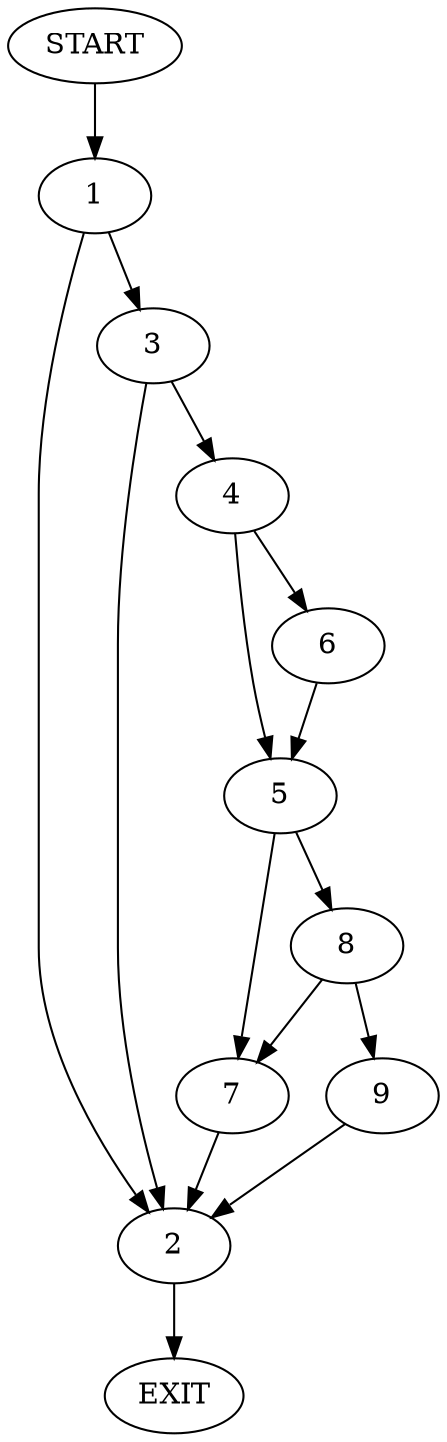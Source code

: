 digraph {
0 [label="START"]
10 [label="EXIT"]
0 -> 1
1 -> 2
1 -> 3
2 -> 10
3 -> 4
3 -> 2
4 -> 5
4 -> 6
6 -> 5
5 -> 7
5 -> 8
7 -> 2
8 -> 7
8 -> 9
9 -> 2
}
